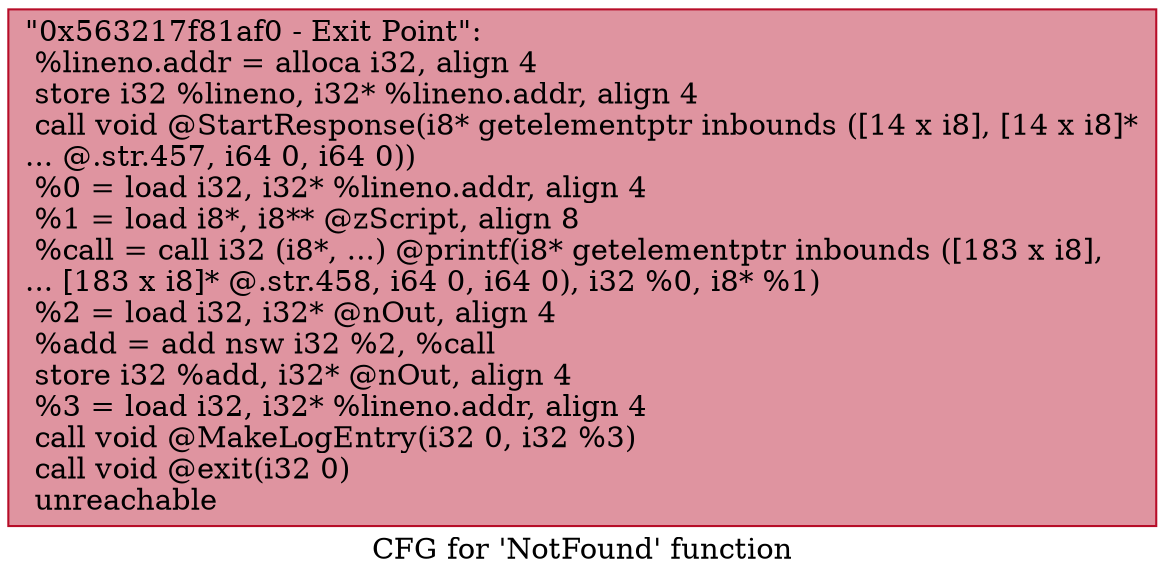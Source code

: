 digraph "CFG for 'NotFound' function" {
	label="CFG for 'NotFound' function";

	Node0x563217f81af0 [shape=record,color="#b70d28ff", style=filled, fillcolor="#b70d2870",label="{\"0x563217f81af0 - Exit Point\":\l  %lineno.addr = alloca i32, align 4\l  store i32 %lineno, i32* %lineno.addr, align 4\l  call void @StartResponse(i8* getelementptr inbounds ([14 x i8], [14 x i8]*\l... @.str.457, i64 0, i64 0))\l  %0 = load i32, i32* %lineno.addr, align 4\l  %1 = load i8*, i8** @zScript, align 8\l  %call = call i32 (i8*, ...) @printf(i8* getelementptr inbounds ([183 x i8],\l... [183 x i8]* @.str.458, i64 0, i64 0), i32 %0, i8* %1)\l  %2 = load i32, i32* @nOut, align 4\l  %add = add nsw i32 %2, %call\l  store i32 %add, i32* @nOut, align 4\l  %3 = load i32, i32* %lineno.addr, align 4\l  call void @MakeLogEntry(i32 0, i32 %3)\l  call void @exit(i32 0)\l  unreachable\l}"];
}
